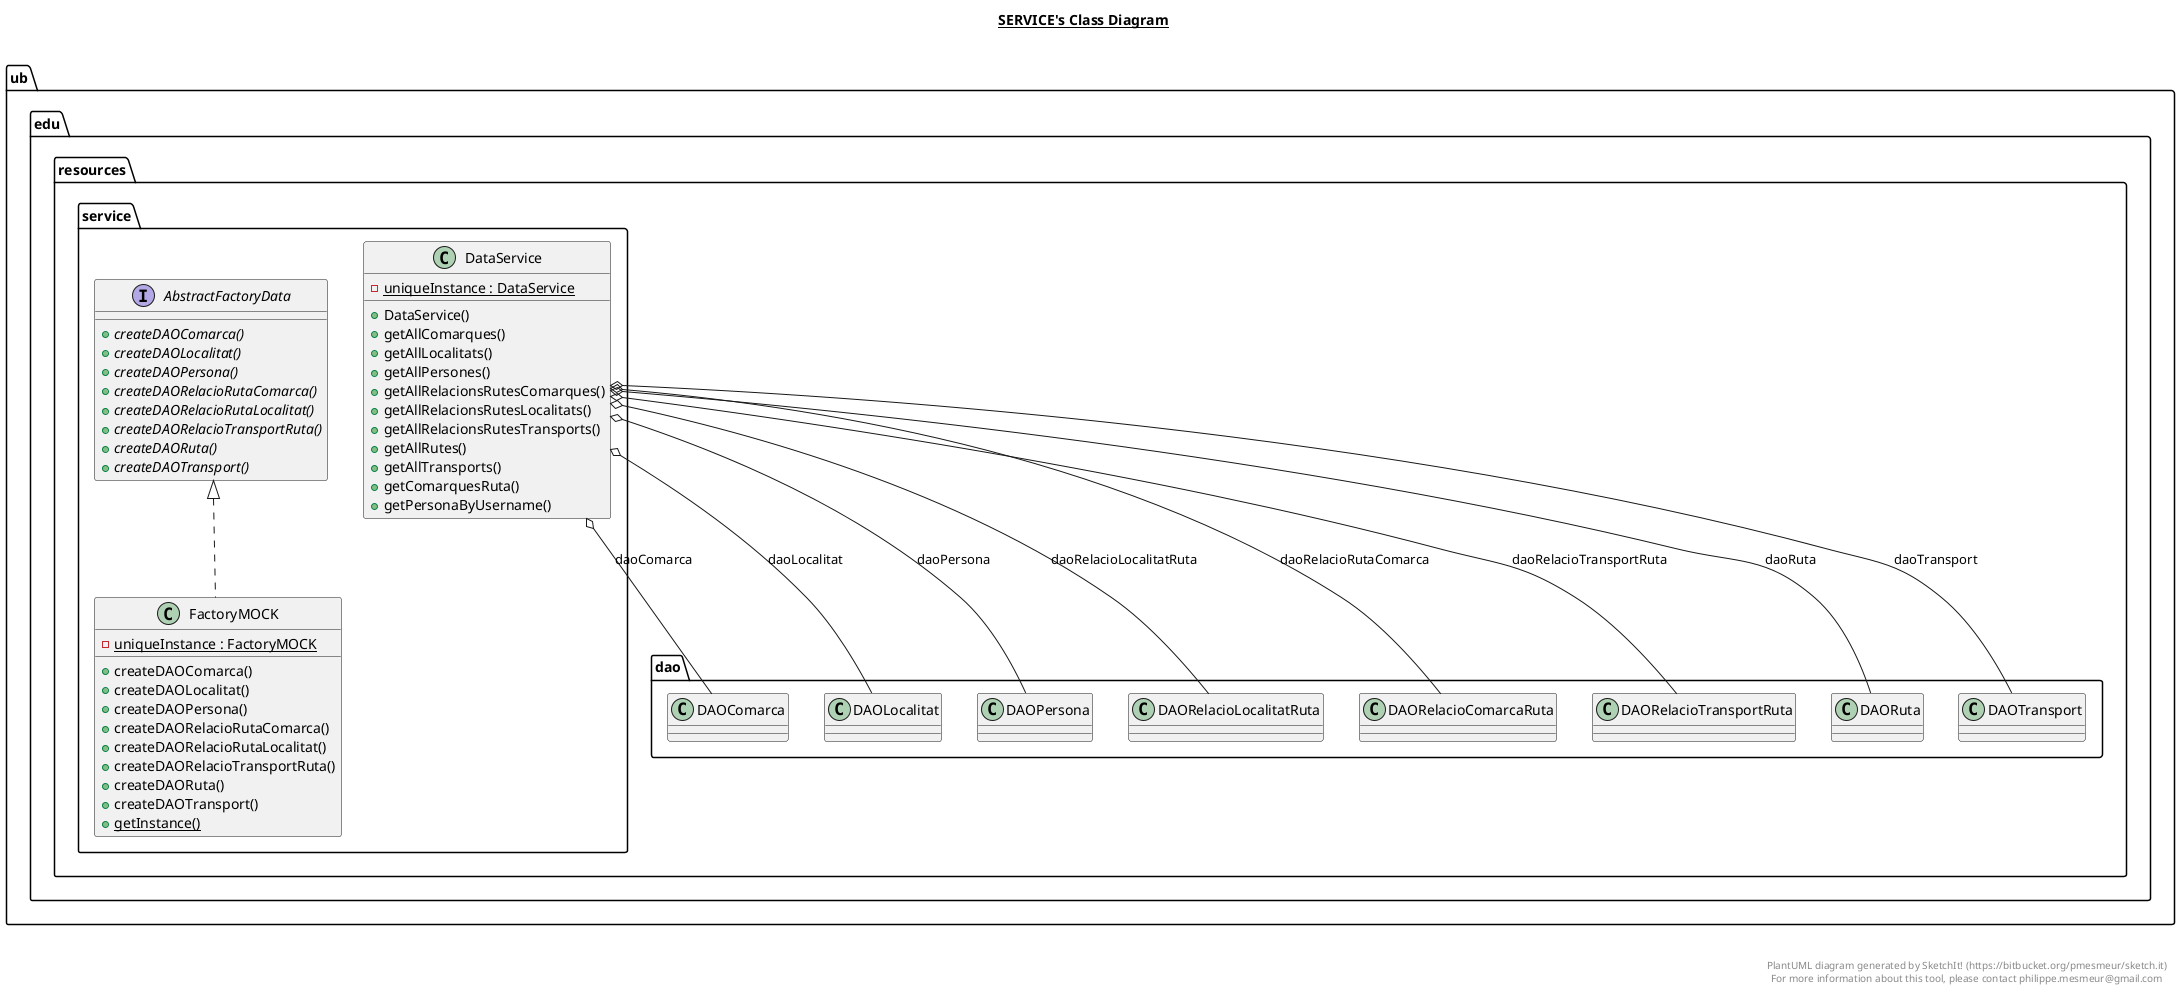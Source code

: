 @startuml

title __SERVICE's Class Diagram__\n

  namespace ub.edu.resources.service {
    interface ub.edu.resources.service.AbstractFactoryData {
        {abstract} + createDAOComarca()
        {abstract} + createDAOLocalitat()
        {abstract} + createDAOPersona()
        {abstract} + createDAORelacioRutaComarca()
        {abstract} + createDAORelacioRutaLocalitat()
        {abstract} + createDAORelacioTransportRuta()
        {abstract} + createDAORuta()
        {abstract} + createDAOTransport()
    }
  }
  

  namespace ub.edu.resources.service {
    class ub.edu.resources.service.DataService {
        {static} - uniqueInstance : DataService
        + DataService()
        + getAllComarques()
        + getAllLocalitats()
        + getAllPersones()
        + getAllRelacionsRutesComarques()
        + getAllRelacionsRutesLocalitats()
        + getAllRelacionsRutesTransports()
        + getAllRutes()
        + getAllTransports()
        + getComarquesRuta()
        + getPersonaByUsername()
    }
  }
  

  namespace ub.edu.resources.service {
    class ub.edu.resources.service.FactoryMOCK {
        {static} - uniqueInstance : FactoryMOCK
        + createDAOComarca()
        + createDAOLocalitat()
        + createDAOPersona()
        + createDAORelacioRutaComarca()
        + createDAORelacioRutaLocalitat()
        + createDAORelacioTransportRuta()
        + createDAORuta()
        + createDAOTransport()
        {static} + getInstance()
    }
  }
  

  ub.edu.resources.service.DataService o-- ub.edu.resources.dao.DAOComarca : daoComarca
  ub.edu.resources.service.DataService o-- ub.edu.resources.dao.DAOLocalitat : daoLocalitat
  ub.edu.resources.service.DataService o-- ub.edu.resources.dao.DAOPersona : daoPersona
  ub.edu.resources.service.DataService o-- ub.edu.resources.dao.DAORelacioLocalitatRuta : daoRelacioLocalitatRuta
  ub.edu.resources.service.DataService o-- ub.edu.resources.dao.DAORelacioComarcaRuta : daoRelacioRutaComarca
  ub.edu.resources.service.DataService o-- ub.edu.resources.dao.DAORelacioTransportRuta : daoRelacioTransportRuta
  ub.edu.resources.service.DataService o-- ub.edu.resources.dao.DAORuta : daoRuta
  ub.edu.resources.service.DataService o-- ub.edu.resources.dao.DAOTransport : daoTransport
  ub.edu.resources.service.FactoryMOCK .up.|> ub.edu.resources.service.AbstractFactoryData


right footer


PlantUML diagram generated by SketchIt! (https://bitbucket.org/pmesmeur/sketch.it)
For more information about this tool, please contact philippe.mesmeur@gmail.com
endfooter

@enduml
